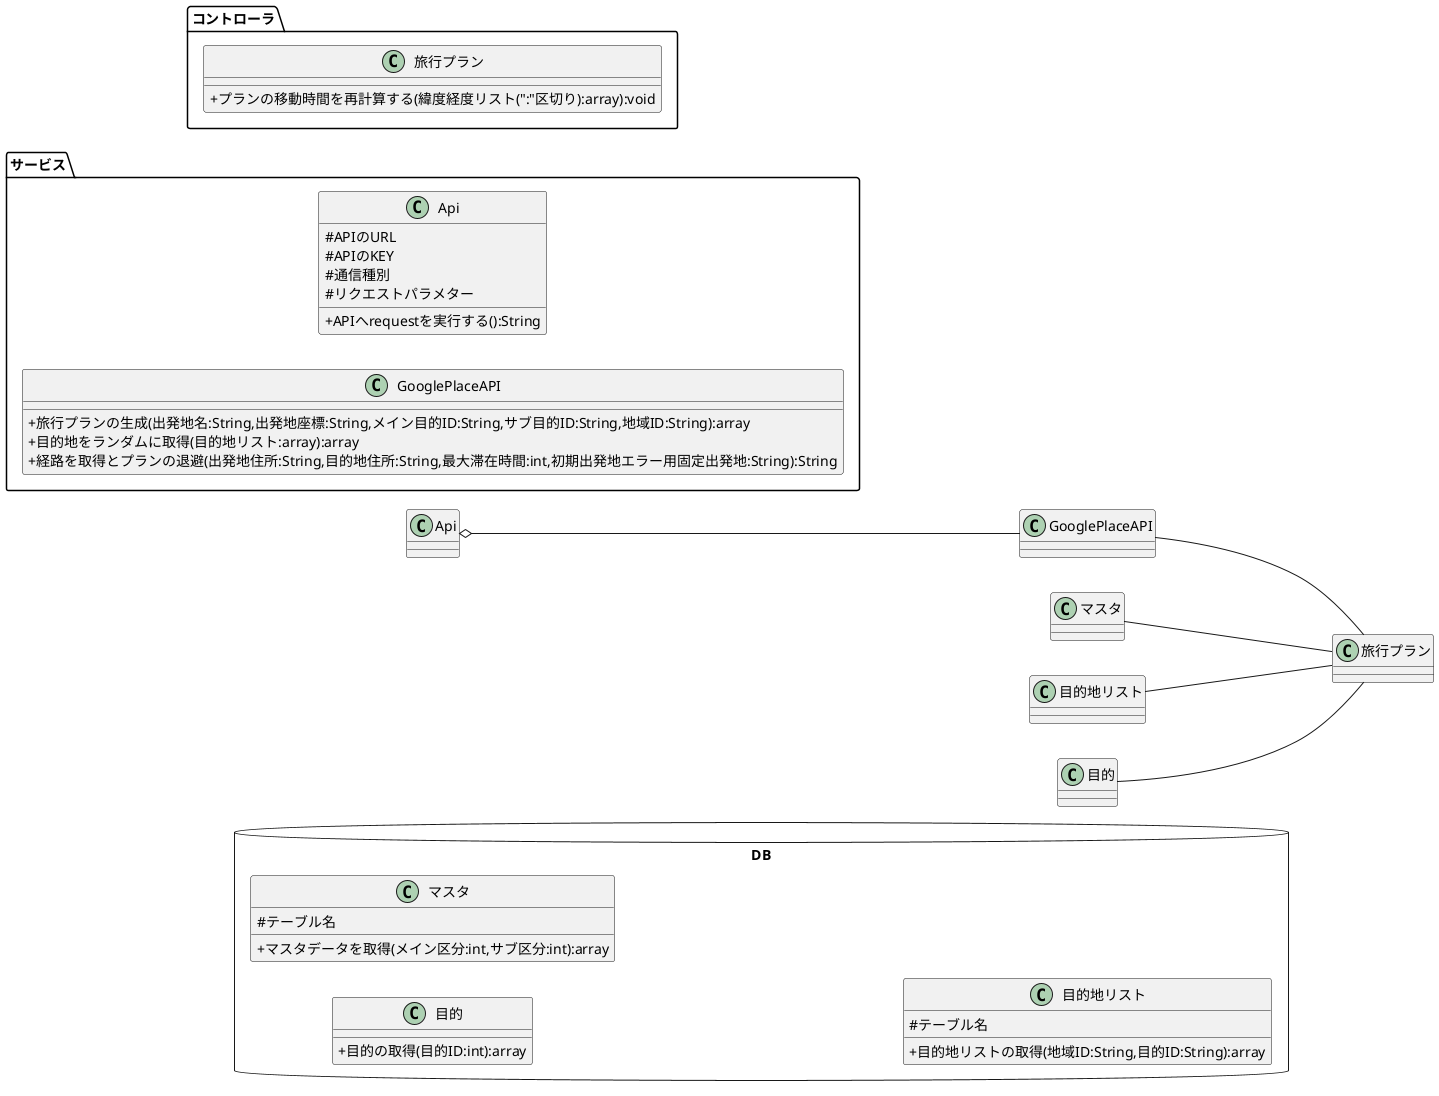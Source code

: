 @startuml

skinparam classAttributeIconSize 0

package DB <<Database>>  {
    left to right direction

    class 目的{
        + 目的の取得(目的ID:int):array
    }

    class マスタ{
        # テーブル名
        + マスタデータを取得(メイン区分:int,サブ区分:int):array
    }

    class 目的地リスト{
        # テーブル名
        + 目的地リストの取得(地域ID:String,目的ID:String):array
    }
}

package サービス{
    left to right direction
    class Api {
        # APIのURL
        # APIのKEY
        # 通信種別
        # リクエストパラメター
        + APIへrequestを実行する():String
    }

    class GooglePlaceAPI {
        + 旅行プランの生成(出発地名:String,出発地座標:String,メイン目的ID:String,サブ目的ID:String,地域ID:String):array
        + 目的地をランダムに取得(目的地リスト:array):array
        + 経路を取得とプランの退避(出発地住所:String,目的地住所:String,最大滞在時間:int,初期出発地エラー用固定出発地:String):String
    }

    .Api o-- .GooglePlaceAPI
}

package コントローラ{
    class 旅行プラン {
        + プランの移動時間を再計算する(緯度経度リスト(":"区切り):array):void
    }

    .GooglePlaceAPI -- .旅行プラン
    .マスタ -- .旅行プラン
    .目的地リスト -- .旅行プラン
    .目的 -- .旅行プラン
}

@enduml